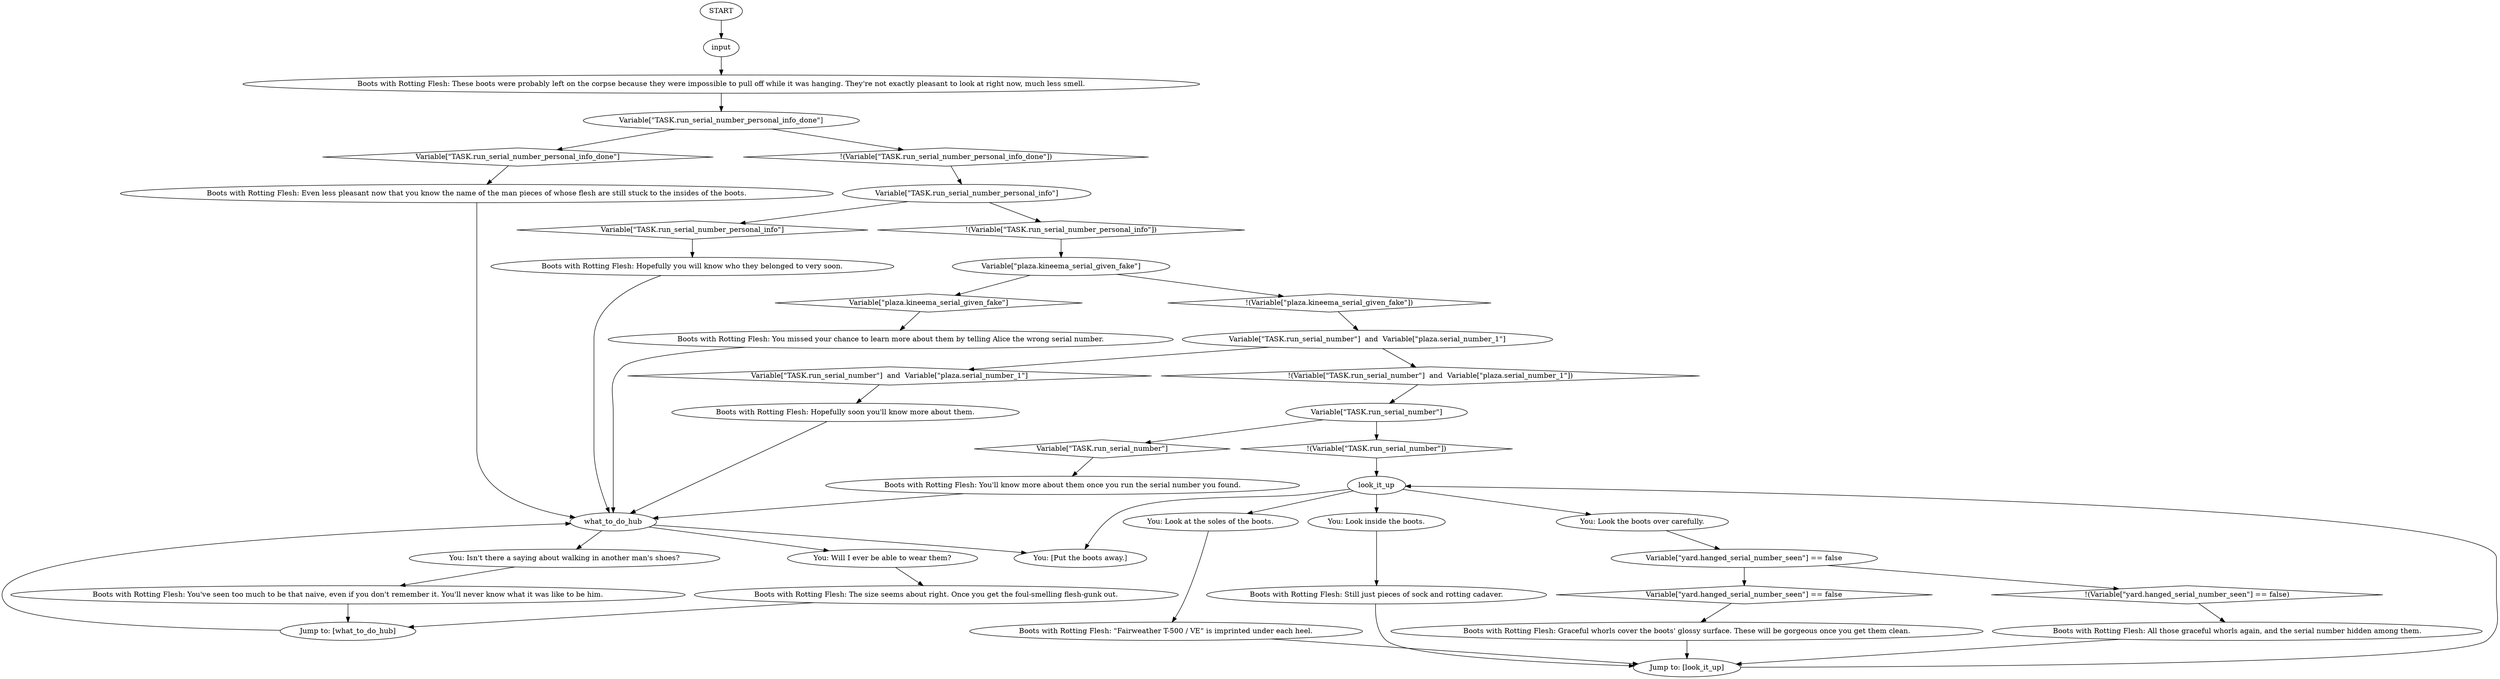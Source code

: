 # INVENTORY / BOOTS WITH ROTTING FLESH
# You can look at these boots closely if you dare.
# ==================================================
digraph G {
	  0 [label="START"];
	  1 [label="input"];
	  2 [label="Boots with Rotting Flesh: Even less pleasant now that you know the name of the man pieces of whose flesh are still stuck to the insides of the boots."];
	  3 [label="Variable[\"TASK.run_serial_number\"]"];
	  4 [label="Variable[\"TASK.run_serial_number\"]", shape=diamond];
	  5 [label="!(Variable[\"TASK.run_serial_number\"])", shape=diamond];
	  6 [label="You: [Put the boots away.]"];
	  7 [label="Boots with Rotting Flesh: These boots were probably left on the corpse because they were impossible to pull off while it was hanging. They're not exactly pleasant to look at right now, much less smell."];
	  8 [label="Variable[\"TASK.run_serial_number\"]  and  Variable[\"plaza.serial_number_1\"]"];
	  9 [label="Variable[\"TASK.run_serial_number\"]  and  Variable[\"plaza.serial_number_1\"]", shape=diamond];
	  10 [label="!(Variable[\"TASK.run_serial_number\"]  and  Variable[\"plaza.serial_number_1\"])", shape=diamond];
	  11 [label="Jump to: [what_to_do_hub]"];
	  12 [label="Boots with Rotting Flesh: Hopefully you will know who they belonged to very soon."];
	  13 [label="Variable[\"plaza.kineema_serial_given_fake\"]"];
	  14 [label="Variable[\"plaza.kineema_serial_given_fake\"]", shape=diamond];
	  15 [label="!(Variable[\"plaza.kineema_serial_given_fake\"])", shape=diamond];
	  16 [label="You: Look at the soles of the boots."];
	  17 [label="Boots with Rotting Flesh: \"Fairweather T-500 / VE\" is imprinted under each heel."];
	  18 [label="look_it_up"];
	  19 [label="You: Isn't there a saying about walking in another man's shoes?"];
	  20 [label="Boots with Rotting Flesh: The size seems about right. Once you get the foul-smelling flesh-gunk out."];
	  21 [label="Jump to: [look_it_up]"];
	  22 [label="Variable[\"TASK.run_serial_number_personal_info_done\"]"];
	  23 [label="Variable[\"TASK.run_serial_number_personal_info_done\"]", shape=diamond];
	  24 [label="!(Variable[\"TASK.run_serial_number_personal_info_done\"])", shape=diamond];
	  25 [label="Boots with Rotting Flesh: You've seen too much to be that naive, even if you don't remember it. You'll never know what it was like to be him."];
	  26 [label="You: Look inside the boots."];
	  27 [label="Boots with Rotting Flesh: All those graceful whorls again, and the serial number hidden among them."];
	  28 [label="Boots with Rotting Flesh: Still just pieces of sock and rotting cadaver."];
	  29 [label="Boots with Rotting Flesh: You'll know more about them once you run the serial number you found."];
	  30 [label="Boots with Rotting Flesh: Graceful whorls cover the boots' glossy surface. These will be gorgeous once you get them clean."];
	  31 [label="what_to_do_hub"];
	  32 [label="Variable[\"TASK.run_serial_number_personal_info\"]"];
	  33 [label="Variable[\"TASK.run_serial_number_personal_info\"]", shape=diamond];
	  34 [label="!(Variable[\"TASK.run_serial_number_personal_info\"])", shape=diamond];
	  35 [label="Boots with Rotting Flesh: You missed your chance to learn more about them by telling Alice the wrong serial number."];
	  36 [label="Boots with Rotting Flesh: Hopefully soon you'll know more about them."];
	  37 [label="Variable[\"yard.hanged_serial_number_seen\"] == false"];
	  38 [label="Variable[\"yard.hanged_serial_number_seen\"] == false", shape=diamond];
	  39 [label="!(Variable[\"yard.hanged_serial_number_seen\"] == false)", shape=diamond];
	  40 [label="You: Look the boots over carefully."];
	  41 [label="You: Will I ever be able to wear them?"];
	  0 -> 1
	  1 -> 7
	  2 -> 31
	  3 -> 4
	  3 -> 5
	  4 -> 29
	  5 -> 18
	  7 -> 22
	  8 -> 9
	  8 -> 10
	  9 -> 36
	  10 -> 3
	  11 -> 31
	  12 -> 31
	  13 -> 14
	  13 -> 15
	  14 -> 35
	  15 -> 8
	  16 -> 17
	  17 -> 21
	  18 -> 40
	  18 -> 16
	  18 -> 26
	  18 -> 6
	  19 -> 25
	  20 -> 11
	  21 -> 18
	  22 -> 24
	  22 -> 23
	  23 -> 2
	  24 -> 32
	  25 -> 11
	  26 -> 28
	  27 -> 21
	  28 -> 21
	  29 -> 31
	  30 -> 21
	  31 -> 41
	  31 -> 19
	  31 -> 6
	  32 -> 33
	  32 -> 34
	  33 -> 12
	  34 -> 13
	  35 -> 31
	  36 -> 31
	  37 -> 38
	  37 -> 39
	  38 -> 30
	  39 -> 27
	  40 -> 37
	  41 -> 20
}

